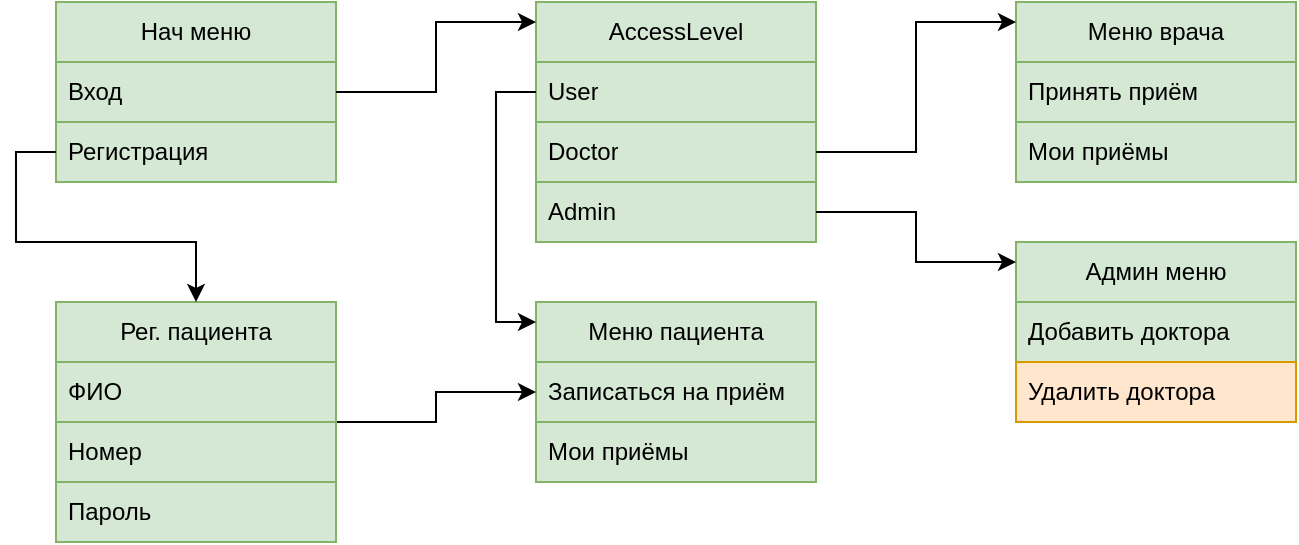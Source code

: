 <mxfile version="24.3.1" type="device">
  <diagram name="Страница — 1" id="wxF1bacv_a9VdhyHZAjL">
    <mxGraphModel dx="1111" dy="573" grid="1" gridSize="10" guides="1" tooltips="1" connect="1" arrows="1" fold="1" page="1" pageScale="1" pageWidth="827" pageHeight="1169" math="0" shadow="0">
      <root>
        <mxCell id="0" />
        <mxCell id="1" parent="0" />
        <mxCell id="FXJhZsE6ygOkz5vdfHuf-5" value="Нач меню" style="swimlane;fontStyle=0;childLayout=stackLayout;horizontal=1;startSize=30;horizontalStack=0;resizeParent=1;resizeParentMax=0;resizeLast=0;collapsible=1;marginBottom=0;whiteSpace=wrap;html=1;fillColor=#d5e8d4;strokeColor=#82b366;" parent="1" vertex="1">
          <mxGeometry x="40" y="40" width="140" height="90" as="geometry" />
        </mxCell>
        <mxCell id="FXJhZsE6ygOkz5vdfHuf-6" value="Вход" style="text;strokeColor=#82b366;fillColor=#d5e8d4;align=left;verticalAlign=middle;spacingLeft=4;spacingRight=4;overflow=hidden;points=[[0,0.5],[1,0.5]];portConstraint=eastwest;rotatable=0;whiteSpace=wrap;html=1;" parent="FXJhZsE6ygOkz5vdfHuf-5" vertex="1">
          <mxGeometry y="30" width="140" height="30" as="geometry" />
        </mxCell>
        <mxCell id="3HsFZvzpwPpUL35nPNgv-25" value="Регистрация" style="text;strokeColor=#82b366;fillColor=#d5e8d4;align=left;verticalAlign=middle;spacingLeft=4;spacingRight=4;overflow=hidden;points=[[0,0.5],[1,0.5]];portConstraint=eastwest;rotatable=0;whiteSpace=wrap;html=1;" parent="FXJhZsE6ygOkz5vdfHuf-5" vertex="1">
          <mxGeometry y="60" width="140" height="30" as="geometry" />
        </mxCell>
        <mxCell id="3HsFZvzpwPpUL35nPNgv-3" value="Админ меню" style="swimlane;fontStyle=0;childLayout=stackLayout;horizontal=1;startSize=30;horizontalStack=0;resizeParent=1;resizeParentMax=0;resizeLast=0;collapsible=1;marginBottom=0;whiteSpace=wrap;html=1;fillColor=#d5e8d4;strokeColor=#82b366;" parent="1" vertex="1">
          <mxGeometry x="520" y="160" width="140" height="90" as="geometry" />
        </mxCell>
        <mxCell id="3HsFZvzpwPpUL35nPNgv-4" value="Добавить доктора" style="text;strokeColor=#82b366;fillColor=#d5e8d4;align=left;verticalAlign=middle;spacingLeft=4;spacingRight=4;overflow=hidden;points=[[0,0.5],[1,0.5]];portConstraint=eastwest;rotatable=0;whiteSpace=wrap;html=1;" parent="3HsFZvzpwPpUL35nPNgv-3" vertex="1">
          <mxGeometry y="30" width="140" height="30" as="geometry" />
        </mxCell>
        <mxCell id="3HsFZvzpwPpUL35nPNgv-5" value="Удалить доктора" style="text;strokeColor=#d79b00;fillColor=#ffe6cc;align=left;verticalAlign=middle;spacingLeft=4;spacingRight=4;overflow=hidden;points=[[0,0.5],[1,0.5]];portConstraint=eastwest;rotatable=0;whiteSpace=wrap;html=1;" parent="3HsFZvzpwPpUL35nPNgv-3" vertex="1">
          <mxGeometry y="60" width="140" height="30" as="geometry" />
        </mxCell>
        <mxCell id="3HsFZvzpwPpUL35nPNgv-11" value="Меню врача" style="swimlane;fontStyle=0;childLayout=stackLayout;horizontal=1;startSize=30;horizontalStack=0;resizeParent=1;resizeParentMax=0;resizeLast=0;collapsible=1;marginBottom=0;whiteSpace=wrap;html=1;fillColor=#d5e8d4;strokeColor=#82b366;" parent="1" vertex="1">
          <mxGeometry x="520" y="40" width="140" height="90" as="geometry" />
        </mxCell>
        <mxCell id="3HsFZvzpwPpUL35nPNgv-12" value="Принять приём" style="text;strokeColor=#82b366;fillColor=#d5e8d4;align=left;verticalAlign=middle;spacingLeft=4;spacingRight=4;overflow=hidden;points=[[0,0.5],[1,0.5]];portConstraint=eastwest;rotatable=0;whiteSpace=wrap;html=1;" parent="3HsFZvzpwPpUL35nPNgv-11" vertex="1">
          <mxGeometry y="30" width="140" height="30" as="geometry" />
        </mxCell>
        <mxCell id="3HsFZvzpwPpUL35nPNgv-14" value="Мои приёмы" style="text;strokeColor=#82b366;fillColor=#d5e8d4;align=left;verticalAlign=middle;spacingLeft=4;spacingRight=4;overflow=hidden;points=[[0,0.5],[1,0.5]];portConstraint=eastwest;rotatable=0;whiteSpace=wrap;html=1;" parent="3HsFZvzpwPpUL35nPNgv-11" vertex="1">
          <mxGeometry y="60" width="140" height="30" as="geometry" />
        </mxCell>
        <mxCell id="3HsFZvzpwPpUL35nPNgv-19" value="Меню пациента" style="swimlane;fontStyle=0;childLayout=stackLayout;horizontal=1;startSize=30;horizontalStack=0;resizeParent=1;resizeParentMax=0;resizeLast=0;collapsible=1;marginBottom=0;whiteSpace=wrap;html=1;fillColor=#d5e8d4;strokeColor=#82b366;" parent="1" vertex="1">
          <mxGeometry x="280" y="190" width="140" height="90" as="geometry" />
        </mxCell>
        <mxCell id="3HsFZvzpwPpUL35nPNgv-20" value="Записаться на приём" style="text;strokeColor=#82b366;fillColor=#d5e8d4;align=left;verticalAlign=middle;spacingLeft=4;spacingRight=4;overflow=hidden;points=[[0,0.5],[1,0.5]];portConstraint=eastwest;rotatable=0;whiteSpace=wrap;html=1;" parent="3HsFZvzpwPpUL35nPNgv-19" vertex="1">
          <mxGeometry y="30" width="140" height="30" as="geometry" />
        </mxCell>
        <mxCell id="3HsFZvzpwPpUL35nPNgv-21" value="Мои приёмы" style="text;align=left;verticalAlign=middle;spacingLeft=4;spacingRight=4;overflow=hidden;points=[[0,0.5],[1,0.5]];portConstraint=eastwest;rotatable=0;whiteSpace=wrap;html=1;fillColor=#d5e8d4;strokeColor=#82b366;" parent="3HsFZvzpwPpUL35nPNgv-19" vertex="1">
          <mxGeometry y="60" width="140" height="30" as="geometry" />
        </mxCell>
        <mxCell id="VswA6EhGg8Gc78tTQjRb-10" style="edgeStyle=orthogonalEdgeStyle;rounded=0;orthogonalLoop=1;jettySize=auto;html=1;" parent="1" source="3HsFZvzpwPpUL35nPNgv-26" target="3HsFZvzpwPpUL35nPNgv-19" edge="1">
          <mxGeometry relative="1" as="geometry" />
        </mxCell>
        <mxCell id="3HsFZvzpwPpUL35nPNgv-26" value="Рег. пациента" style="swimlane;fontStyle=0;childLayout=stackLayout;horizontal=1;startSize=30;horizontalStack=0;resizeParent=1;resizeParentMax=0;resizeLast=0;collapsible=1;marginBottom=0;whiteSpace=wrap;html=1;fillColor=#d5e8d4;strokeColor=#82b366;" parent="1" vertex="1">
          <mxGeometry x="40" y="190" width="140" height="120" as="geometry" />
        </mxCell>
        <mxCell id="3HsFZvzpwPpUL35nPNgv-27" value="ФИО" style="text;strokeColor=#82b366;fillColor=#d5e8d4;align=left;verticalAlign=middle;spacingLeft=4;spacingRight=4;overflow=hidden;points=[[0,0.5],[1,0.5]];portConstraint=eastwest;rotatable=0;whiteSpace=wrap;html=1;" parent="3HsFZvzpwPpUL35nPNgv-26" vertex="1">
          <mxGeometry y="30" width="140" height="30" as="geometry" />
        </mxCell>
        <mxCell id="3HsFZvzpwPpUL35nPNgv-33" value="Номер" style="text;strokeColor=#82b366;fillColor=#d5e8d4;align=left;verticalAlign=middle;spacingLeft=4;spacingRight=4;overflow=hidden;points=[[0,0.5],[1,0.5]];portConstraint=eastwest;rotatable=0;whiteSpace=wrap;html=1;" parent="3HsFZvzpwPpUL35nPNgv-26" vertex="1">
          <mxGeometry y="60" width="140" height="30" as="geometry" />
        </mxCell>
        <mxCell id="uMtJW5_vlusT_gcamf6g-1" value="Пароль" style="text;strokeColor=#82b366;fillColor=#d5e8d4;align=left;verticalAlign=middle;spacingLeft=4;spacingRight=4;overflow=hidden;points=[[0,0.5],[1,0.5]];portConstraint=eastwest;rotatable=0;whiteSpace=wrap;html=1;" parent="3HsFZvzpwPpUL35nPNgv-26" vertex="1">
          <mxGeometry y="90" width="140" height="30" as="geometry" />
        </mxCell>
        <mxCell id="VswA6EhGg8Gc78tTQjRb-1" style="edgeStyle=orthogonalEdgeStyle;rounded=0;orthogonalLoop=1;jettySize=auto;html=1;" parent="1" source="3HsFZvzpwPpUL35nPNgv-25" target="3HsFZvzpwPpUL35nPNgv-26" edge="1">
          <mxGeometry relative="1" as="geometry" />
        </mxCell>
        <mxCell id="VswA6EhGg8Gc78tTQjRb-2" value="AccessLevel" style="swimlane;fontStyle=0;childLayout=stackLayout;horizontal=1;startSize=30;horizontalStack=0;resizeParent=1;resizeParentMax=0;resizeLast=0;collapsible=1;marginBottom=0;whiteSpace=wrap;html=1;fillColor=#d5e8d4;strokeColor=#82b366;" parent="1" vertex="1">
          <mxGeometry x="280" y="40" width="140" height="120" as="geometry" />
        </mxCell>
        <mxCell id="VswA6EhGg8Gc78tTQjRb-3" value="User" style="text;strokeColor=#82b366;fillColor=#d5e8d4;align=left;verticalAlign=middle;spacingLeft=4;spacingRight=4;overflow=hidden;points=[[0,0.5],[1,0.5]];portConstraint=eastwest;rotatable=0;whiteSpace=wrap;html=1;" parent="VswA6EhGg8Gc78tTQjRb-2" vertex="1">
          <mxGeometry y="30" width="140" height="30" as="geometry" />
        </mxCell>
        <mxCell id="VswA6EhGg8Gc78tTQjRb-4" value="Doctor" style="text;strokeColor=#82b366;fillColor=#d5e8d4;align=left;verticalAlign=middle;spacingLeft=4;spacingRight=4;overflow=hidden;points=[[0,0.5],[1,0.5]];portConstraint=eastwest;rotatable=0;whiteSpace=wrap;html=1;" parent="VswA6EhGg8Gc78tTQjRb-2" vertex="1">
          <mxGeometry y="60" width="140" height="30" as="geometry" />
        </mxCell>
        <mxCell id="VswA6EhGg8Gc78tTQjRb-5" value="Admin" style="text;strokeColor=#82b366;fillColor=#d5e8d4;align=left;verticalAlign=middle;spacingLeft=4;spacingRight=4;overflow=hidden;points=[[0,0.5],[1,0.5]];portConstraint=eastwest;rotatable=0;whiteSpace=wrap;html=1;" parent="VswA6EhGg8Gc78tTQjRb-2" vertex="1">
          <mxGeometry y="90" width="140" height="30" as="geometry" />
        </mxCell>
        <mxCell id="VswA6EhGg8Gc78tTQjRb-6" style="edgeStyle=orthogonalEdgeStyle;rounded=0;orthogonalLoop=1;jettySize=auto;html=1;" parent="1" source="FXJhZsE6ygOkz5vdfHuf-6" target="VswA6EhGg8Gc78tTQjRb-2" edge="1">
          <mxGeometry relative="1" as="geometry">
            <Array as="points">
              <mxPoint x="230" y="85" />
              <mxPoint x="230" y="50" />
            </Array>
          </mxGeometry>
        </mxCell>
        <mxCell id="VswA6EhGg8Gc78tTQjRb-7" style="edgeStyle=orthogonalEdgeStyle;rounded=0;orthogonalLoop=1;jettySize=auto;html=1;" parent="1" source="VswA6EhGg8Gc78tTQjRb-3" target="3HsFZvzpwPpUL35nPNgv-19" edge="1">
          <mxGeometry relative="1" as="geometry">
            <Array as="points">
              <mxPoint x="260" y="85" />
              <mxPoint x="260" y="200" />
            </Array>
          </mxGeometry>
        </mxCell>
        <mxCell id="VswA6EhGg8Gc78tTQjRb-8" style="edgeStyle=orthogonalEdgeStyle;rounded=0;orthogonalLoop=1;jettySize=auto;html=1;" parent="1" source="VswA6EhGg8Gc78tTQjRb-4" target="3HsFZvzpwPpUL35nPNgv-11" edge="1">
          <mxGeometry relative="1" as="geometry">
            <Array as="points">
              <mxPoint x="470" y="115" />
              <mxPoint x="470" y="50" />
            </Array>
          </mxGeometry>
        </mxCell>
        <mxCell id="VswA6EhGg8Gc78tTQjRb-9" style="edgeStyle=orthogonalEdgeStyle;rounded=0;orthogonalLoop=1;jettySize=auto;html=1;" parent="1" source="VswA6EhGg8Gc78tTQjRb-5" target="3HsFZvzpwPpUL35nPNgv-3" edge="1">
          <mxGeometry relative="1" as="geometry">
            <Array as="points">
              <mxPoint x="470" y="145" />
              <mxPoint x="470" y="170" />
            </Array>
          </mxGeometry>
        </mxCell>
      </root>
    </mxGraphModel>
  </diagram>
</mxfile>
